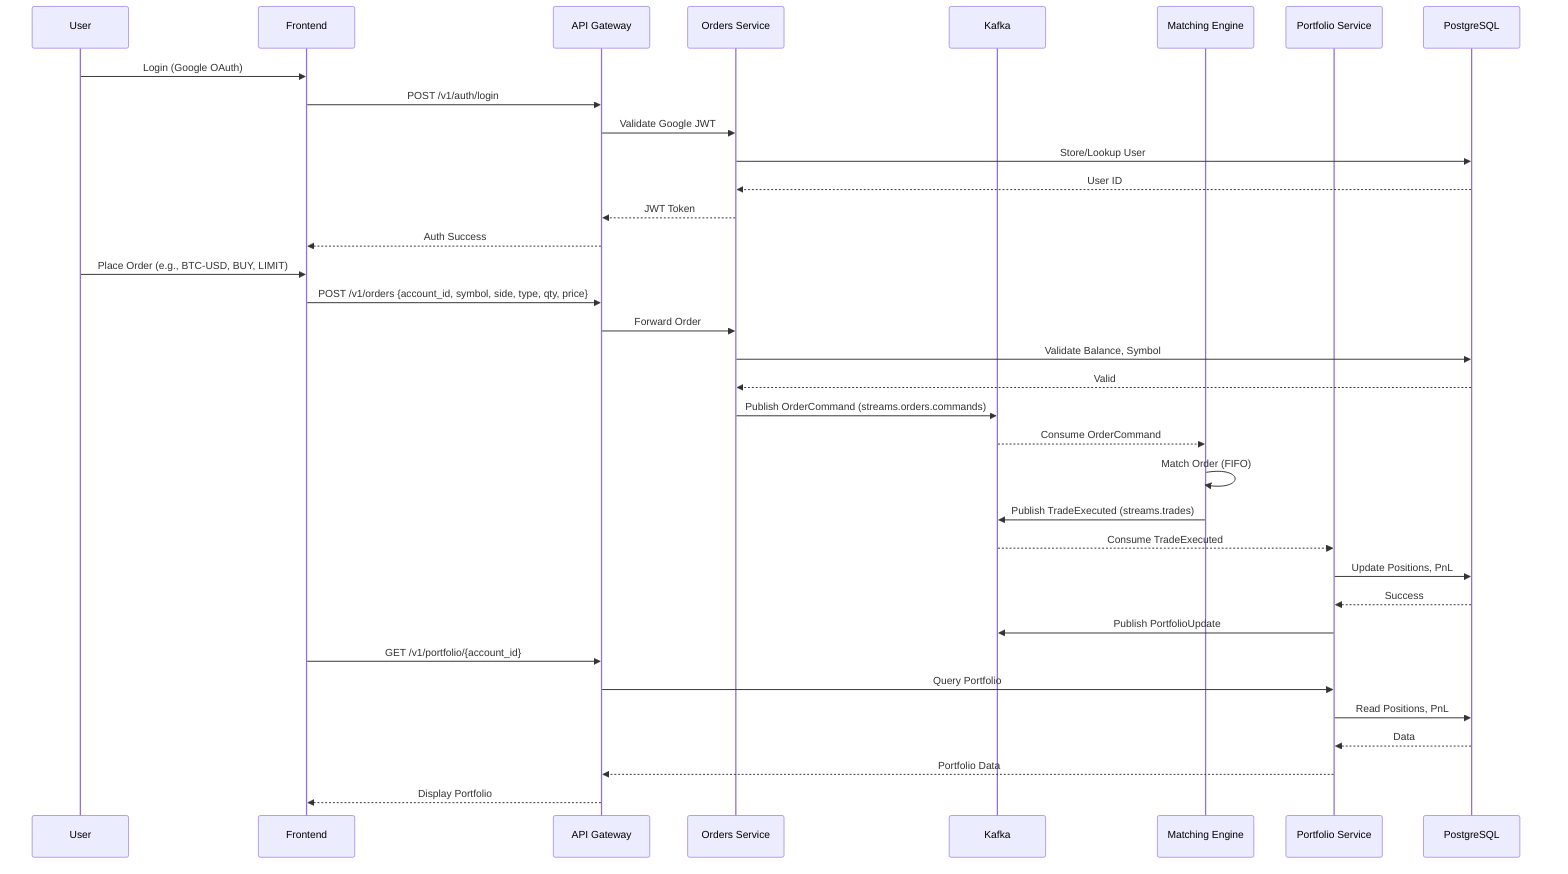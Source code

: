 sequenceDiagram
    participant User
    participant Frontend
    participant Gateway as API Gateway
    participant Orders as Orders Service
    participant Kafka
    participant Engine as Matching Engine
    participant Portfolio as Portfolio Service
    participant DB as PostgreSQL

    User->>Frontend: Login (Google OAuth)
    Frontend->>Gateway: POST /v1/auth/login
    Gateway->>Orders: Validate Google JWT
    Orders->>DB: Store/Lookup User
    DB-->>Orders: User ID
    Orders-->>Gateway: JWT Token
    Gateway-->>Frontend: Auth Success

    User->>Frontend: Place Order (e.g., BTC-USD, BUY, LIMIT)
    Frontend->>Gateway: POST /v1/orders {account_id, symbol, side, type, qty, price}
    Gateway->>Orders: Forward Order
    Orders->>DB: Validate Balance, Symbol
    DB-->>Orders: Valid
    Orders->>Kafka: Publish OrderCommand (streams.orders.commands)
    Kafka-->>Engine: Consume OrderCommand
    Engine->>Engine: Match Order (FIFO)
    Engine->>Kafka: Publish TradeExecuted (streams.trades)
    Kafka-->>Portfolio: Consume TradeExecuted
    Portfolio->>DB: Update Positions, PnL
    DB-->>Portfolio: Success
    Portfolio->>Kafka: Publish PortfolioUpdate
    Frontend->>Gateway: GET /v1/portfolio/{account_id}
    Gateway->>Portfolio: Query Portfolio
    Portfolio->>DB: Read Positions, PnL
    DB-->>Portfolio: Data
    Portfolio-->>Gateway: Portfolio Data
    Gateway-->>Frontend: Display Portfolio
